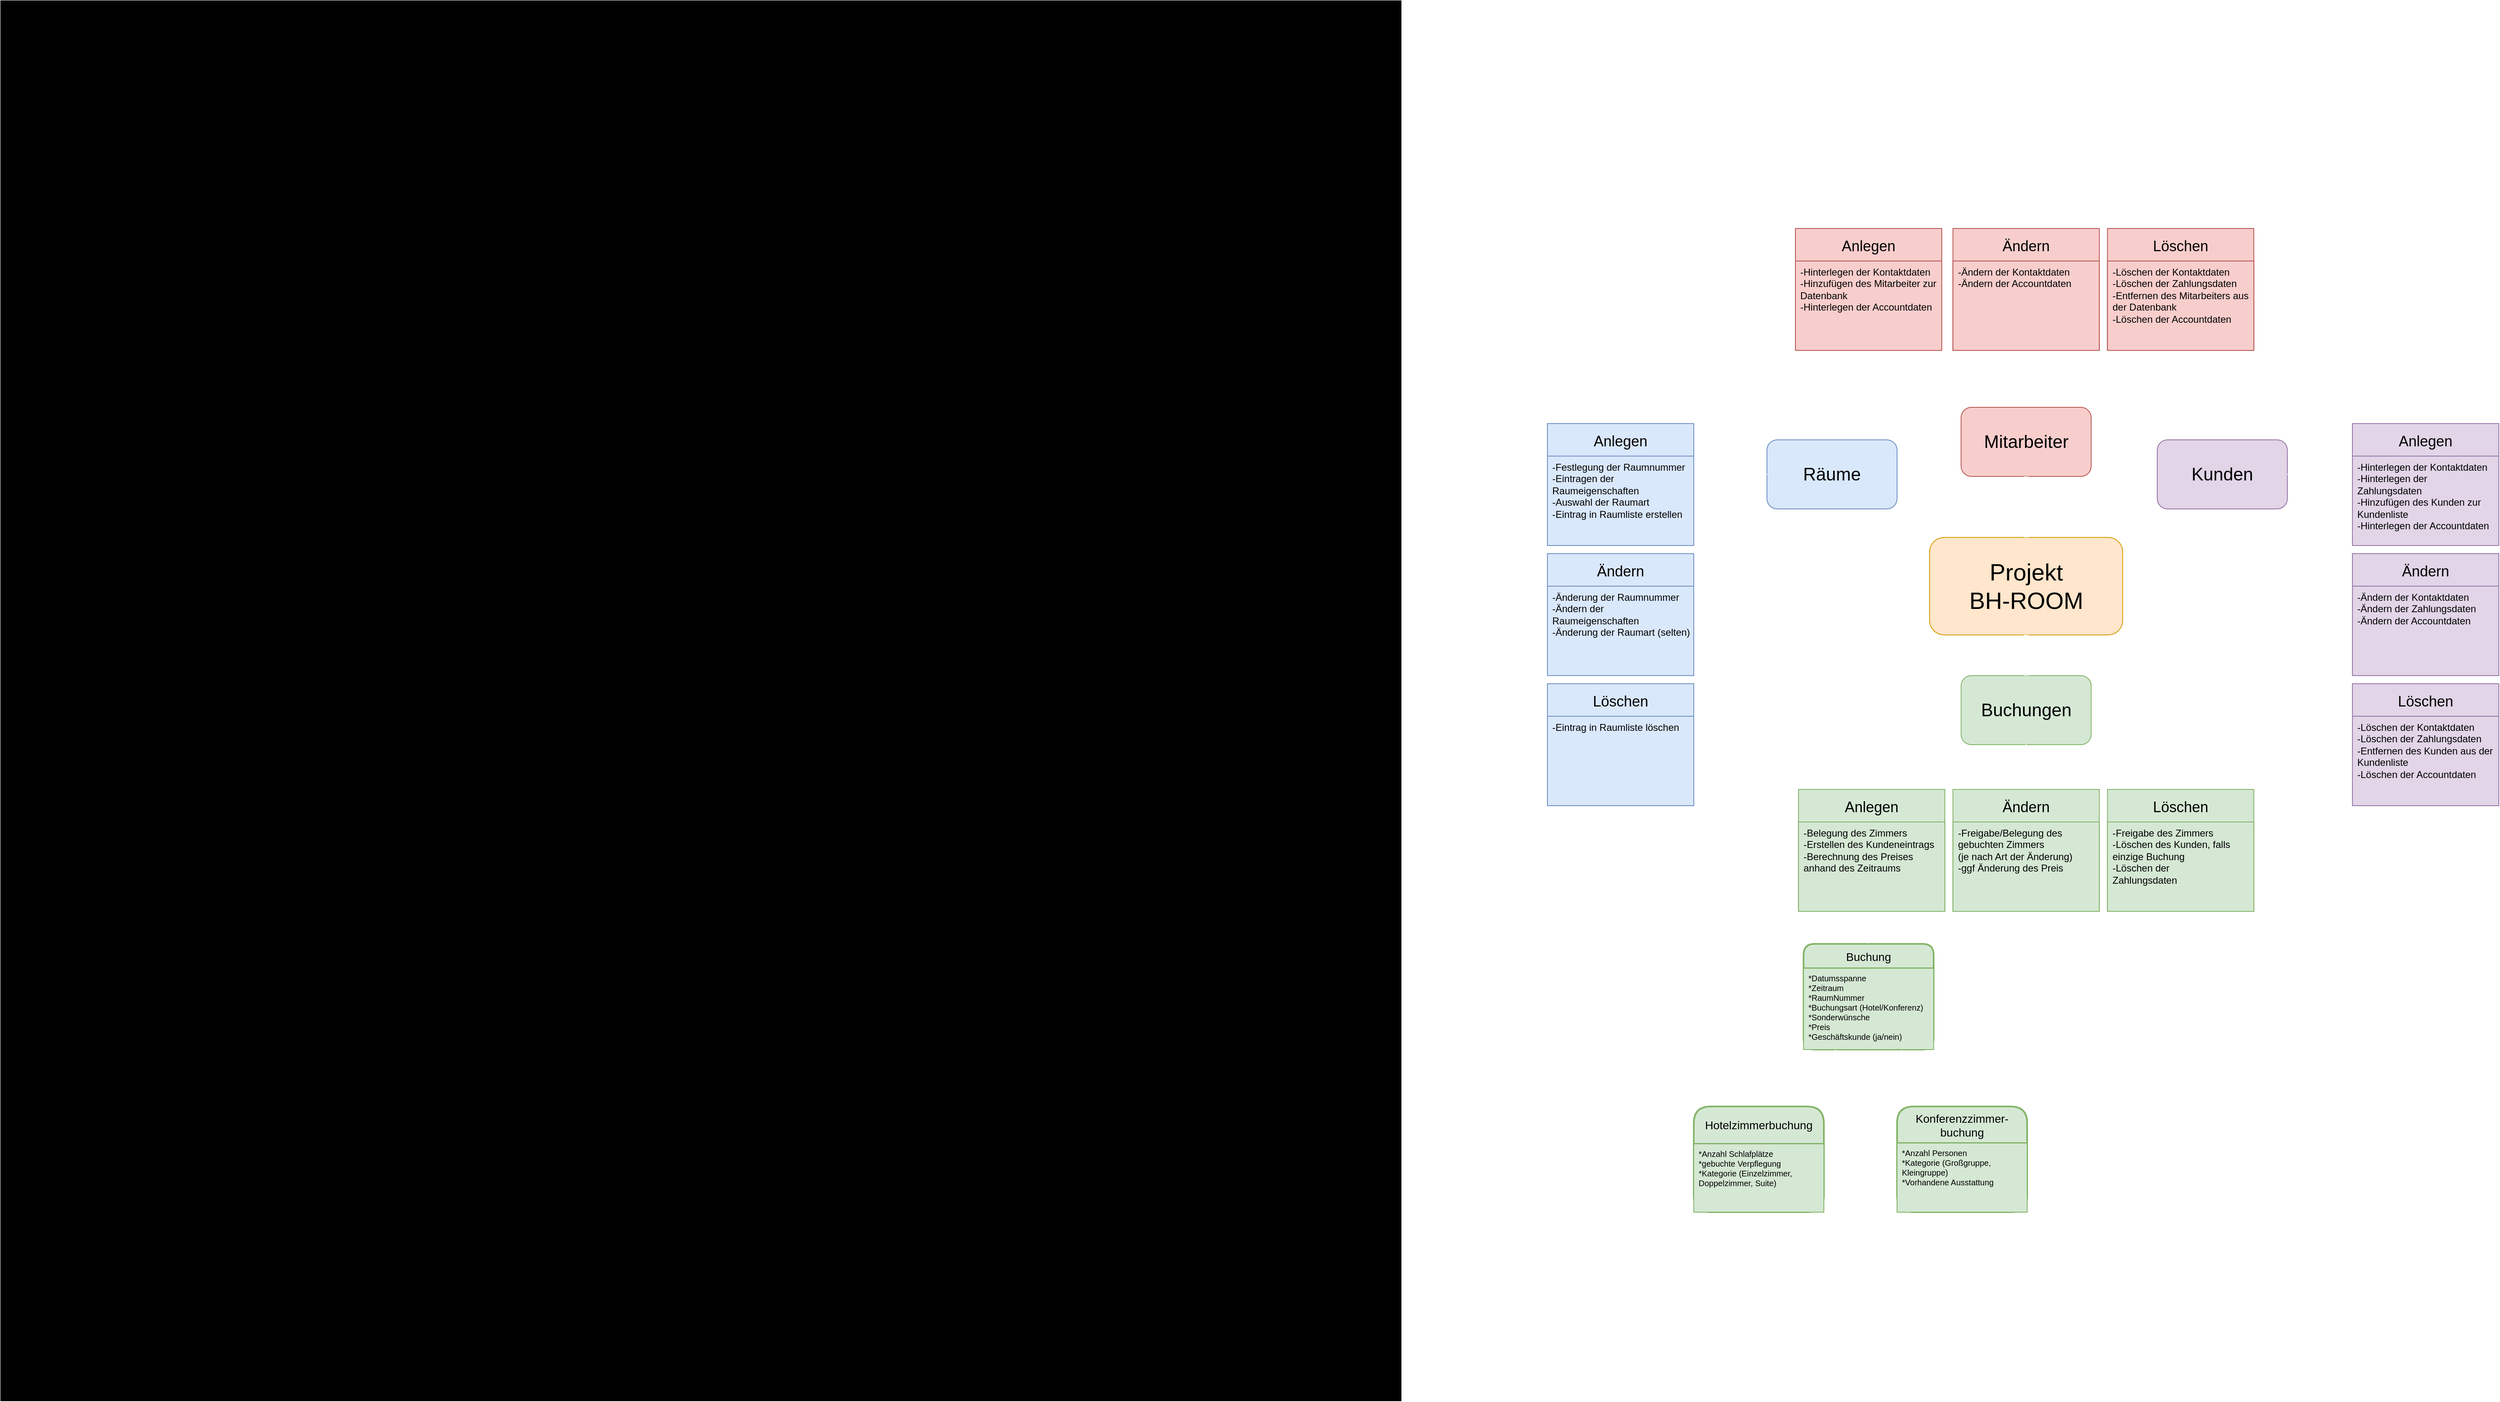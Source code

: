 <mxfile version="14.6.13" type="device"><diagram id="ZupS2DseMIPIlkmNyYX2" name="Seite-1"><mxGraphModel dx="5244" dy="2524" grid="0" gridSize="10" guides="1" tooltips="1" connect="1" arrows="1" fold="1" page="0" pageScale="1" pageWidth="827" pageHeight="1169" background="#FFFFFF" math="0" shadow="0"><root><mxCell id="0"/><mxCell id="1" parent="0"/><mxCell id="fFxycmNwxEmT-jhW8rAR-22" value="" style="whiteSpace=wrap;html=1;aspect=fixed;fillColor=#000000;" vertex="1" parent="1"><mxGeometry x="-2092" y="-620" width="1722" height="1722" as="geometry"/></mxCell><mxCell id="PKp5WVC17weUujgC4OVI-52" value="" style="endArrow=none;html=1;strokeWidth=6;fontSize=18;exitX=0.75;exitY=1;exitDx=0;exitDy=0;entryX=0;entryY=0.25;entryDx=0;entryDy=0;strokeColor=#FFFFFF;" parent="1" source="PKp5WVC17weUujgC4OVI-3" target="PKp5WVC17weUujgC4OVI-4" edge="1"><mxGeometry width="50" height="50" relative="1" as="geometry"><mxPoint x="408.75" y="170" as="sourcePoint"/><mxPoint x="408.75" y="220" as="targetPoint"/></mxGeometry></mxCell><mxCell id="PKp5WVC17weUujgC4OVI-53" value="" style="endArrow=none;html=1;strokeWidth=6;fontSize=18;exitX=0.25;exitY=1;exitDx=0;exitDy=0;entryX=1;entryY=0.25;entryDx=0;entryDy=0;strokeColor=#FFFFFF;" parent="1" source="PKp5WVC17weUujgC4OVI-1" target="PKp5WVC17weUujgC4OVI-4" edge="1"><mxGeometry width="50" height="50" relative="1" as="geometry"><mxPoint x="210" y="15" as="sourcePoint"/><mxPoint x="290" y="80" as="targetPoint"/></mxGeometry></mxCell><mxCell id="5iVlUW-Da2vJphaZGDyE-30" value="Buchung" style="swimlane;childLayout=stackLayout;horizontal=1;startSize=30;horizontalStack=0;rounded=1;fontSize=14;fontStyle=0;strokeWidth=2;resizeParent=0;resizeLast=1;shadow=0;dashed=0;align=center;fillColor=#d5e8d4;strokeColor=#82b366;" parent="1" vertex="1"><mxGeometry x="125" y="540" width="160" height="130" as="geometry"/></mxCell><mxCell id="5iVlUW-Da2vJphaZGDyE-31" value="*Datumsspanne&#10;*Zeitraum&#10;*RaumNummer&#10;*Buchungsart (Hotel/Konferenz)&#10;*Sonderwünsche&#10;*Preis&#10;*Geschäftskunde (ja/nein)&#10;" style="align=left;strokeColor=#82b366;fillColor=#d5e8d4;spacingLeft=4;fontSize=10;verticalAlign=top;resizable=0;rotatable=0;part=1;whiteSpace=wrap;" parent="5iVlUW-Da2vJphaZGDyE-30" vertex="1"><mxGeometry y="30" width="160" height="100" as="geometry"/></mxCell><mxCell id="PKp5WVC17weUujgC4OVI-43" style="rounded=0;orthogonalLoop=1;jettySize=auto;html=1;exitX=0.75;exitY=0;exitDx=0;exitDy=0;entryX=0.25;entryY=1;entryDx=0;entryDy=0;fontSize=18;endArrow=classic;endFill=0;strokeWidth=2;startSize=4;endSize=19;fillColor=#d5e8d4;strokeColor=#FFFFFF;" parent="1" source="5iVlUW-Da2vJphaZGDyE-34" target="5iVlUW-Da2vJphaZGDyE-31" edge="1"><mxGeometry relative="1" as="geometry"/></mxCell><mxCell id="5iVlUW-Da2vJphaZGDyE-34" value="Hotelzimmerbuchung" style="swimlane;childLayout=stackLayout;horizontal=1;startSize=46;horizontalStack=0;rounded=1;fontSize=14;fontStyle=0;strokeWidth=2;resizeParent=0;resizeLast=1;shadow=0;dashed=0;align=center;whiteSpace=wrap;fillColor=#d5e8d4;strokeColor=#82b366;" parent="1" vertex="1"><mxGeometry x="-10" y="740" width="160" height="130" as="geometry"/></mxCell><mxCell id="5iVlUW-Da2vJphaZGDyE-35" value="*Anzahl Schlafplätze&#10;*gebuchte Verpflegung&#10;*Kategorie (Einzelzimmer, Doppelzimmer, Suite)&#10;" style="align=left;strokeColor=#82b366;fillColor=#d5e8d4;spacingLeft=4;fontSize=10;verticalAlign=top;resizable=0;rotatable=0;part=1;whiteSpace=wrap;" parent="5iVlUW-Da2vJphaZGDyE-34" vertex="1"><mxGeometry y="46" width="160" height="84" as="geometry"/></mxCell><mxCell id="PKp5WVC17weUujgC4OVI-44" style="rounded=0;orthogonalLoop=1;jettySize=auto;html=1;exitX=0.25;exitY=0;exitDx=0;exitDy=0;fontSize=18;entryX=0.75;entryY=1;entryDx=0;entryDy=0;endArrow=classic;endFill=0;strokeWidth=2;startSize=4;endSize=19;fillColor=#d5e8d4;strokeColor=#FFFFFF;" parent="1" source="5iVlUW-Da2vJphaZGDyE-39" target="5iVlUW-Da2vJphaZGDyE-31" edge="1"><mxGeometry relative="1" as="geometry"><mxPoint x="300" y="700" as="targetPoint"/></mxGeometry></mxCell><mxCell id="5iVlUW-Da2vJphaZGDyE-39" value="Konferenzzimmer-buchung" style="swimlane;childLayout=stackLayout;horizontal=1;startSize=45;horizontalStack=0;rounded=1;fontSize=14;fontStyle=0;strokeWidth=2;resizeParent=0;resizeLast=1;shadow=0;dashed=0;align=center;whiteSpace=wrap;fillColor=#d5e8d4;strokeColor=#82b366;" parent="1" vertex="1"><mxGeometry x="240" y="740" width="160" height="130" as="geometry"/></mxCell><mxCell id="5iVlUW-Da2vJphaZGDyE-40" value="*Anzahl Personen&#10;*Kategorie (Großgruppe, Kleingruppe)&#10;*Vorhandene Ausstattung" style="align=left;strokeColor=#82b366;fillColor=#d5e8d4;spacingLeft=4;fontSize=10;verticalAlign=top;resizable=0;rotatable=0;part=1;whiteSpace=wrap;" parent="5iVlUW-Da2vJphaZGDyE-39" vertex="1"><mxGeometry y="45" width="160" height="85" as="geometry"/></mxCell><mxCell id="PKp5WVC17weUujgC4OVI-1" value="Kunden" style="whiteSpace=wrap;html=1;rounded=1;fontSize=22;fillColor=#e1d5e7;strokeColor=#9673a6;" parent="1" vertex="1"><mxGeometry x="560" y="-80" width="160" height="85" as="geometry"/></mxCell><mxCell id="PKp5WVC17weUujgC4OVI-2" value="&lt;font style=&quot;font-size: 22px&quot;&gt;Buchungen&lt;/font&gt;" style="whiteSpace=wrap;html=1;rounded=1;fillColor=#d5e8d4;strokeColor=#82b366;" parent="1" vertex="1"><mxGeometry x="318.75" y="210" width="160" height="85" as="geometry"/></mxCell><mxCell id="PKp5WVC17weUujgC4OVI-3" value="Räume" style="whiteSpace=wrap;html=1;rounded=1;fontSize=22;fillColor=#dae8fc;strokeColor=#6c8ebf;" parent="1" vertex="1"><mxGeometry x="80" y="-80" width="160" height="85" as="geometry"/></mxCell><mxCell id="PKp5WVC17weUujgC4OVI-4" value="&lt;font style=&quot;font-size: 29px&quot;&gt;Projekt&lt;br&gt;BH-ROOM&lt;/font&gt;" style="rounded=1;whiteSpace=wrap;html=1;fillColor=#ffe6cc;strokeColor=#d79b00;" parent="1" vertex="1"><mxGeometry x="280" y="40" width="237.5" height="120" as="geometry"/></mxCell><mxCell id="PKp5WVC17weUujgC4OVI-20" value="Anlegen" style="swimlane;fontStyle=0;childLayout=stackLayout;horizontal=1;startSize=40;horizontalStack=0;resizeParent=1;resizeParentMax=0;resizeLast=0;collapsible=1;marginBottom=0;align=center;fontSize=18;rounded=0;fillColor=#d5e8d4;strokeColor=#82b366;" parent="1" vertex="1"><mxGeometry x="118.75" y="350" width="180" height="150" as="geometry"/></mxCell><mxCell id="PKp5WVC17weUujgC4OVI-21" value="-Belegung des Zimmers&#10;-Erstellen des Kundeneintrags&#10;-Berechnung des Preises anhand des Zeitraums" style="text;strokeColor=#82b366;fillColor=#d5e8d4;spacingLeft=4;spacingRight=4;overflow=hidden;rotatable=0;points=[[0,0.5],[1,0.5]];portConstraint=eastwest;fontSize=12;whiteSpace=wrap;rounded=0;" parent="PKp5WVC17weUujgC4OVI-20" vertex="1"><mxGeometry y="40" width="180" height="110" as="geometry"/></mxCell><mxCell id="PKp5WVC17weUujgC4OVI-24" value="Ändern" style="swimlane;fontStyle=0;childLayout=stackLayout;horizontal=1;startSize=40;horizontalStack=0;resizeParent=1;resizeParentMax=0;resizeLast=0;collapsible=1;marginBottom=0;align=center;fontSize=18;rounded=0;fillColor=#d5e8d4;strokeColor=#82b366;" parent="1" vertex="1"><mxGeometry x="308.75" y="350" width="180" height="150" as="geometry"/></mxCell><mxCell id="PKp5WVC17weUujgC4OVI-25" value="-Freigabe/Belegung des &#10;gebuchten Zimmers&#10;(je nach Art der Änderung)&#10;-ggf Änderung des Preis" style="text;strokeColor=#82b366;fillColor=#d5e8d4;spacingLeft=4;spacingRight=4;overflow=hidden;rotatable=0;points=[[0,0.5],[1,0.5]];portConstraint=eastwest;fontSize=12;whiteSpace=wrap;rounded=0;" parent="PKp5WVC17weUujgC4OVI-24" vertex="1"><mxGeometry y="40" width="180" height="110" as="geometry"/></mxCell><mxCell id="PKp5WVC17weUujgC4OVI-26" value="Löschen" style="swimlane;fontStyle=0;childLayout=stackLayout;horizontal=1;startSize=40;horizontalStack=0;resizeParent=1;resizeParentMax=0;resizeLast=0;collapsible=1;marginBottom=0;align=center;fontSize=18;rounded=0;fillColor=#d5e8d4;strokeColor=#82b366;" parent="1" vertex="1"><mxGeometry x="498.75" y="350" width="180" height="150" as="geometry"/></mxCell><mxCell id="PKp5WVC17weUujgC4OVI-27" value="-Freigabe des Zimmers&#10;-Löschen des Kunden, falls einzige Buchung&#10;-Löschen der &#10;Zahlungsdaten" style="text;strokeColor=#82b366;fillColor=#d5e8d4;spacingLeft=4;spacingRight=4;overflow=hidden;rotatable=0;points=[[0,0.5],[1,0.5]];portConstraint=eastwest;fontSize=12;whiteSpace=wrap;rounded=0;" parent="PKp5WVC17weUujgC4OVI-26" vertex="1"><mxGeometry y="40" width="180" height="110" as="geometry"/></mxCell><mxCell id="PKp5WVC17weUujgC4OVI-28" value="Anlegen" style="swimlane;fontStyle=0;childLayout=stackLayout;horizontal=1;startSize=40;horizontalStack=0;resizeParent=1;resizeParentMax=0;resizeLast=0;collapsible=1;marginBottom=0;align=center;fontSize=18;rounded=0;fillColor=#e1d5e7;strokeColor=#9673a6;" parent="1" vertex="1"><mxGeometry x="800" y="-100" width="180" height="150" as="geometry"/></mxCell><mxCell id="PKp5WVC17weUujgC4OVI-29" value="-Hinterlegen der Kontaktdaten&#10;-Hinterlegen der &#10;Zahlungsdaten&#10;-Hinzufügen des Kunden zur Kundenliste&#10;-Hinterlegen der Accountdaten" style="text;strokeColor=#9673a6;fillColor=#e1d5e7;spacingLeft=4;spacingRight=4;overflow=hidden;rotatable=0;points=[[0,0.5],[1,0.5]];portConstraint=eastwest;fontSize=12;whiteSpace=wrap;rounded=0;" parent="PKp5WVC17weUujgC4OVI-28" vertex="1"><mxGeometry y="40" width="180" height="110" as="geometry"/></mxCell><mxCell id="PKp5WVC17weUujgC4OVI-30" value="Ändern" style="swimlane;fontStyle=0;childLayout=stackLayout;horizontal=1;startSize=40;horizontalStack=0;resizeParent=1;resizeParentMax=0;resizeLast=0;collapsible=1;marginBottom=0;align=center;fontSize=18;rounded=0;fillColor=#e1d5e7;strokeColor=#9673a6;" parent="1" vertex="1"><mxGeometry x="800" y="60" width="180" height="150" as="geometry"/></mxCell><mxCell id="PKp5WVC17weUujgC4OVI-31" value="-Ändern der Kontaktdaten&#10;-Ändern der Zahlungsdaten&#10;-Ändern der Accountdaten" style="text;strokeColor=#9673a6;fillColor=#e1d5e7;spacingLeft=4;spacingRight=4;overflow=hidden;rotatable=0;points=[[0,0.5],[1,0.5]];portConstraint=eastwest;fontSize=12;whiteSpace=wrap;rounded=0;" parent="PKp5WVC17weUujgC4OVI-30" vertex="1"><mxGeometry y="40" width="180" height="110" as="geometry"/></mxCell><mxCell id="PKp5WVC17weUujgC4OVI-32" value="Löschen" style="swimlane;fontStyle=0;childLayout=stackLayout;horizontal=1;startSize=40;horizontalStack=0;resizeParent=1;resizeParentMax=0;resizeLast=0;collapsible=1;marginBottom=0;align=center;fontSize=18;rounded=0;fillColor=#e1d5e7;strokeColor=#9673a6;" parent="1" vertex="1"><mxGeometry x="800" y="220" width="180" height="150" as="geometry"/></mxCell><mxCell id="PKp5WVC17weUujgC4OVI-33" value="-Löschen der Kontaktdaten&#10;-Löschen der Zahlungsdaten&#10;-Entfernen des Kunden aus der Kundenliste&#10;-Löschen der Accountdaten" style="text;strokeColor=#9673a6;fillColor=#e1d5e7;spacingLeft=4;spacingRight=4;overflow=hidden;rotatable=0;points=[[0,0.5],[1,0.5]];portConstraint=eastwest;fontSize=12;whiteSpace=wrap;rounded=0;" parent="PKp5WVC17weUujgC4OVI-32" vertex="1"><mxGeometry y="40" width="180" height="110" as="geometry"/></mxCell><mxCell id="PKp5WVC17weUujgC4OVI-42" value="" style="endArrow=classic;html=1;fontSize=18;entryX=0.5;entryY=0;entryDx=0;entryDy=0;fillColor=#d5e8d4;strokeColor=#FFFFFF;" parent="1" target="5iVlUW-Da2vJphaZGDyE-30" edge="1"><mxGeometry width="50" height="50" relative="1" as="geometry"><mxPoint x="205" y="501" as="sourcePoint"/><mxPoint x="520" y="350" as="targetPoint"/></mxGeometry></mxCell><mxCell id="PKp5WVC17weUujgC4OVI-48" value="" style="endArrow=classic;html=1;strokeWidth=2;fontSize=18;exitX=0.5;exitY=1;exitDx=0;exitDy=0;entryX=0.5;entryY=0;entryDx=0;entryDy=0;strokeColor=#FFFFFF;" parent="1" source="PKp5WVC17weUujgC4OVI-2" target="PKp5WVC17weUujgC4OVI-24" edge="1"><mxGeometry width="50" height="50" relative="1" as="geometry"><mxPoint x="570" y="340" as="sourcePoint"/><mxPoint x="520" y="250" as="targetPoint"/></mxGeometry></mxCell><mxCell id="PKp5WVC17weUujgC4OVI-49" value="" style="endArrow=classic;html=1;strokeWidth=2;fontSize=18;exitX=0.5;exitY=1;exitDx=0;exitDy=0;entryX=0.5;entryY=0;entryDx=0;entryDy=0;edgeStyle=orthogonalEdgeStyle;rounded=0;strokeColor=#FFFFFF;" parent="1" source="PKp5WVC17weUujgC4OVI-2" target="PKp5WVC17weUujgC4OVI-20" edge="1"><mxGeometry width="50" height="50" relative="1" as="geometry"><mxPoint x="470" y="300" as="sourcePoint"/><mxPoint x="520" y="250" as="targetPoint"/></mxGeometry></mxCell><mxCell id="PKp5WVC17weUujgC4OVI-50" value="" style="endArrow=classic;html=1;strokeWidth=2;fontSize=18;exitX=0.5;exitY=1;exitDx=0;exitDy=0;entryX=0.5;entryY=0;entryDx=0;entryDy=0;rounded=0;edgeStyle=orthogonalEdgeStyle;strokeColor=#FFFFFF;" parent="1" source="PKp5WVC17weUujgC4OVI-2" target="PKp5WVC17weUujgC4OVI-26" edge="1"><mxGeometry width="50" height="50" relative="1" as="geometry"><mxPoint x="470" y="300" as="sourcePoint"/><mxPoint x="620" y="260" as="targetPoint"/></mxGeometry></mxCell><mxCell id="PKp5WVC17weUujgC4OVI-51" value="" style="endArrow=none;html=1;strokeWidth=6;fontSize=18;exitX=0.5;exitY=1;exitDx=0;exitDy=0;entryX=0.5;entryY=0;entryDx=0;entryDy=0;strokeColor=#FFFFFF;" parent="1" source="PKp5WVC17weUujgC4OVI-4" target="PKp5WVC17weUujgC4OVI-2" edge="1"><mxGeometry width="50" height="50" relative="1" as="geometry"><mxPoint x="470" y="300" as="sourcePoint"/><mxPoint x="520" y="250" as="targetPoint"/></mxGeometry></mxCell><mxCell id="PKp5WVC17weUujgC4OVI-54" value="" style="endArrow=classic;html=1;strokeWidth=2;fontSize=18;rounded=0;edgeStyle=orthogonalEdgeStyle;exitX=1;exitY=0.5;exitDx=0;exitDy=0;entryX=0;entryY=0.5;entryDx=0;entryDy=0;strokeColor=#FFFFFF;" parent="1" source="PKp5WVC17weUujgC4OVI-1" target="PKp5WVC17weUujgC4OVI-29" edge="1"><mxGeometry width="50" height="50" relative="1" as="geometry"><mxPoint x="740" y="300" as="sourcePoint"/><mxPoint x="790" y="250" as="targetPoint"/></mxGeometry></mxCell><mxCell id="PKp5WVC17weUujgC4OVI-55" value="" style="endArrow=classic;html=1;strokeWidth=2;fontSize=18;rounded=0;edgeStyle=orthogonalEdgeStyle;exitX=1;exitY=0.5;exitDx=0;exitDy=0;entryX=0;entryY=0.5;entryDx=0;entryDy=0;strokeColor=#FFFFFF;" parent="1" source="PKp5WVC17weUujgC4OVI-1" target="PKp5WVC17weUujgC4OVI-31" edge="1"><mxGeometry width="50" height="50" relative="1" as="geometry"><mxPoint x="730" y="-27.5" as="sourcePoint"/><mxPoint x="810" y="5" as="targetPoint"/></mxGeometry></mxCell><mxCell id="PKp5WVC17weUujgC4OVI-56" value="" style="endArrow=classic;html=1;strokeWidth=2;fontSize=18;rounded=0;edgeStyle=orthogonalEdgeStyle;exitX=1;exitY=0.5;exitDx=0;exitDy=0;entryX=0;entryY=0.5;entryDx=0;entryDy=0;strokeColor=#FFFFFF;" parent="1" source="PKp5WVC17weUujgC4OVI-1" target="PKp5WVC17weUujgC4OVI-33" edge="1"><mxGeometry width="50" height="50" relative="1" as="geometry"><mxPoint x="730" y="-27.5" as="sourcePoint"/><mxPoint x="810" y="165" as="targetPoint"/></mxGeometry></mxCell><mxCell id="PKp5WVC17weUujgC4OVI-57" value="Anlegen" style="swimlane;fontStyle=0;childLayout=stackLayout;horizontal=1;startSize=40;horizontalStack=0;resizeParent=1;resizeParentMax=0;resizeLast=0;collapsible=1;marginBottom=0;align=center;fontSize=18;rounded=0;fillColor=#dae8fc;strokeColor=#6c8ebf;" parent="1" vertex="1"><mxGeometry x="-190" y="-100" width="180" height="150" as="geometry"/></mxCell><mxCell id="PKp5WVC17weUujgC4OVI-58" value="-Festlegung der Raumnummer&#10;-Eintragen der Raumeigenschaften&#10;-Auswahl der Raumart&#10;-Eintrag in Raumliste erstellen&#10;" style="text;strokeColor=#6c8ebf;fillColor=#dae8fc;spacingLeft=4;spacingRight=4;overflow=hidden;rotatable=0;points=[[0,0.5],[1,0.5]];portConstraint=eastwest;fontSize=12;whiteSpace=wrap;rounded=0;" parent="PKp5WVC17weUujgC4OVI-57" vertex="1"><mxGeometry y="40" width="180" height="110" as="geometry"/></mxCell><mxCell id="PKp5WVC17weUujgC4OVI-59" value="Ändern" style="swimlane;fontStyle=0;childLayout=stackLayout;horizontal=1;startSize=40;horizontalStack=0;resizeParent=1;resizeParentMax=0;resizeLast=0;collapsible=1;marginBottom=0;align=center;fontSize=18;rounded=0;fillColor=#dae8fc;strokeColor=#6c8ebf;" parent="1" vertex="1"><mxGeometry x="-190" y="60" width="180" height="150" as="geometry"/></mxCell><mxCell id="PKp5WVC17weUujgC4OVI-60" value="-Änderung der Raumnummer&#10;-Ändern der Raumeigenschaften&#10;-Änderung der Raumart (selten)&#10;" style="text;strokeColor=#6c8ebf;fillColor=#dae8fc;spacingLeft=4;spacingRight=4;overflow=hidden;rotatable=0;points=[[0,0.5],[1,0.5]];portConstraint=eastwest;fontSize=12;whiteSpace=wrap;rounded=0;" parent="PKp5WVC17weUujgC4OVI-59" vertex="1"><mxGeometry y="40" width="180" height="110" as="geometry"/></mxCell><mxCell id="PKp5WVC17weUujgC4OVI-61" value="Löschen" style="swimlane;fontStyle=0;childLayout=stackLayout;horizontal=1;startSize=40;horizontalStack=0;resizeParent=1;resizeParentMax=0;resizeLast=0;collapsible=1;marginBottom=0;align=center;fontSize=18;rounded=0;fillColor=#dae8fc;strokeColor=#6c8ebf;" parent="1" vertex="1"><mxGeometry x="-190" y="220" width="180" height="150" as="geometry"/></mxCell><mxCell id="PKp5WVC17weUujgC4OVI-62" value="-Eintrag in Raumliste löschen&#10;" style="text;strokeColor=#6c8ebf;fillColor=#dae8fc;spacingLeft=4;spacingRight=4;overflow=hidden;rotatable=0;points=[[0,0.5],[1,0.5]];portConstraint=eastwest;fontSize=12;whiteSpace=wrap;rounded=0;" parent="PKp5WVC17weUujgC4OVI-61" vertex="1"><mxGeometry y="40" width="180" height="110" as="geometry"/></mxCell><mxCell id="PKp5WVC17weUujgC4OVI-63" value="" style="endArrow=classic;html=1;strokeWidth=2;fontSize=18;rounded=0;edgeStyle=orthogonalEdgeStyle;exitX=0;exitY=0.5;exitDx=0;exitDy=0;entryX=1;entryY=0.5;entryDx=0;entryDy=0;strokeColor=#FFFFFF;" parent="1" source="PKp5WVC17weUujgC4OVI-3" target="PKp5WVC17weUujgC4OVI-58" edge="1"><mxGeometry width="50" height="50" relative="1" as="geometry"><mxPoint x="-480" y="-220" as="sourcePoint"/><mxPoint x="-400" y="-187.5" as="targetPoint"/><Array as="points"><mxPoint x="30" y="-37"/><mxPoint x="30" y="-5"/></Array></mxGeometry></mxCell><mxCell id="PKp5WVC17weUujgC4OVI-65" value="" style="endArrow=classic;html=1;strokeWidth=2;fontSize=18;rounded=0;edgeStyle=orthogonalEdgeStyle;exitX=0;exitY=0.5;exitDx=0;exitDy=0;entryX=1;entryY=0.5;entryDx=0;entryDy=0;strokeColor=#FFFFFF;" parent="1" source="PKp5WVC17weUujgC4OVI-3" target="PKp5WVC17weUujgC4OVI-62" edge="1"><mxGeometry width="50" height="50" relative="1" as="geometry"><mxPoint x="-480" y="-220" as="sourcePoint"/><mxPoint x="-400" y="132.5" as="targetPoint"/><Array as="points"><mxPoint x="30" y="-37"/><mxPoint x="30" y="315"/></Array></mxGeometry></mxCell><mxCell id="PKp5WVC17weUujgC4OVI-66" value="" style="endArrow=classic;html=1;strokeWidth=2;fontSize=18;exitX=0;exitY=0.5;exitDx=0;exitDy=0;entryX=1;entryY=0.5;entryDx=0;entryDy=0;edgeStyle=orthogonalEdgeStyle;rounded=0;strokeColor=#FFFFFF;" parent="1" source="PKp5WVC17weUujgC4OVI-3" target="PKp5WVC17weUujgC4OVI-60" edge="1"><mxGeometry width="50" height="50" relative="1" as="geometry"><mxPoint x="90" y="100" as="sourcePoint"/><mxPoint x="140" y="50" as="targetPoint"/><Array as="points"><mxPoint x="30" y="-37"/><mxPoint x="30" y="155"/></Array></mxGeometry></mxCell><mxCell id="fFxycmNwxEmT-jhW8rAR-18" style="edgeStyle=orthogonalEdgeStyle;rounded=0;orthogonalLoop=1;jettySize=auto;html=1;entryX=0.5;entryY=1;entryDx=0;entryDy=0;strokeWidth=2;strokeColor=#FFFFFF;" edge="1" parent="1" source="fFxycmNwxEmT-jhW8rAR-9" target="fFxycmNwxEmT-jhW8rAR-12"><mxGeometry relative="1" as="geometry"/></mxCell><mxCell id="fFxycmNwxEmT-jhW8rAR-20" style="edgeStyle=orthogonalEdgeStyle;rounded=0;orthogonalLoop=1;jettySize=auto;html=1;entryX=0.5;entryY=1;entryDx=0;entryDy=0;strokeWidth=2;strokeColor=#FFFFFF;" edge="1" parent="1" source="fFxycmNwxEmT-jhW8rAR-9" target="fFxycmNwxEmT-jhW8rAR-14"><mxGeometry relative="1" as="geometry"><Array as="points"><mxPoint x="399" y="-141"/><mxPoint x="589" y="-141"/></Array></mxGeometry></mxCell><mxCell id="fFxycmNwxEmT-jhW8rAR-21" style="edgeStyle=orthogonalEdgeStyle;rounded=0;orthogonalLoop=1;jettySize=auto;html=1;entryX=0.5;entryY=1;entryDx=0;entryDy=0;strokeWidth=2;strokeColor=#FFFFFF;" edge="1" parent="1" source="fFxycmNwxEmT-jhW8rAR-9" target="fFxycmNwxEmT-jhW8rAR-10"><mxGeometry relative="1" as="geometry"><Array as="points"><mxPoint x="399" y="-140"/><mxPoint x="205" y="-140"/></Array></mxGeometry></mxCell><mxCell id="fFxycmNwxEmT-jhW8rAR-9" value="Mitarbeiter" style="whiteSpace=wrap;html=1;rounded=1;fontSize=22;fillColor=#f8cecc;strokeColor=#b85450;" vertex="1" parent="1"><mxGeometry x="318.75" y="-120" width="160" height="85" as="geometry"/></mxCell><mxCell id="fFxycmNwxEmT-jhW8rAR-10" value="Anlegen" style="swimlane;fontStyle=0;childLayout=stackLayout;horizontal=1;startSize=40;horizontalStack=0;resizeParent=1;resizeParentMax=0;resizeLast=0;collapsible=1;marginBottom=0;align=center;fontSize=18;rounded=0;fillColor=#f8cecc;strokeColor=#b85450;" vertex="1" parent="1"><mxGeometry x="115" y="-340" width="180" height="150" as="geometry"/></mxCell><mxCell id="fFxycmNwxEmT-jhW8rAR-11" value="-Hinterlegen der Kontaktdaten&#10;-Hinzufügen des Mitarbeiter zur Datenbank&#10;-Hinterlegen der Accountdaten" style="text;strokeColor=#b85450;fillColor=#f8cecc;spacingLeft=4;spacingRight=4;overflow=hidden;rotatable=0;points=[[0,0.5],[1,0.5]];portConstraint=eastwest;fontSize=12;whiteSpace=wrap;rounded=0;" vertex="1" parent="fFxycmNwxEmT-jhW8rAR-10"><mxGeometry y="40" width="180" height="110" as="geometry"/></mxCell><mxCell id="fFxycmNwxEmT-jhW8rAR-12" value="Ändern" style="swimlane;fontStyle=0;childLayout=stackLayout;horizontal=1;startSize=40;horizontalStack=0;resizeParent=1;resizeParentMax=0;resizeLast=0;collapsible=1;marginBottom=0;align=center;fontSize=18;rounded=0;fillColor=#f8cecc;strokeColor=#b85450;" vertex="1" parent="1"><mxGeometry x="308.75" y="-340" width="180" height="150" as="geometry"/></mxCell><mxCell id="fFxycmNwxEmT-jhW8rAR-13" value="-Ändern der Kontaktdaten&#10;-Ändern der Accountdaten" style="text;strokeColor=#b85450;fillColor=#f8cecc;spacingLeft=4;spacingRight=4;overflow=hidden;rotatable=0;points=[[0,0.5],[1,0.5]];portConstraint=eastwest;fontSize=12;whiteSpace=wrap;rounded=0;" vertex="1" parent="fFxycmNwxEmT-jhW8rAR-12"><mxGeometry y="40" width="180" height="110" as="geometry"/></mxCell><mxCell id="fFxycmNwxEmT-jhW8rAR-14" value="Löschen" style="swimlane;fontStyle=0;childLayout=stackLayout;horizontal=1;startSize=40;horizontalStack=0;resizeParent=1;resizeParentMax=0;resizeLast=0;collapsible=1;marginBottom=0;align=center;fontSize=18;rounded=0;fillColor=#f8cecc;strokeColor=#b85450;" vertex="1" parent="1"><mxGeometry x="498.75" y="-340" width="180" height="150" as="geometry"/></mxCell><mxCell id="fFxycmNwxEmT-jhW8rAR-15" value="-Löschen der Kontaktdaten&#10;-Löschen der Zahlungsdaten&#10;-Entfernen des Mitarbeiters aus der Datenbank&#10;-Löschen der Accountdaten" style="text;strokeColor=#b85450;fillColor=#f8cecc;spacingLeft=4;spacingRight=4;overflow=hidden;rotatable=0;points=[[0,0.5],[1,0.5]];portConstraint=eastwest;fontSize=12;whiteSpace=wrap;rounded=0;" vertex="1" parent="fFxycmNwxEmT-jhW8rAR-14"><mxGeometry y="40" width="180" height="110" as="geometry"/></mxCell><mxCell id="fFxycmNwxEmT-jhW8rAR-17" value="" style="endArrow=none;html=1;strokeWidth=6;fontSize=18;exitX=0.5;exitY=1;exitDx=0;exitDy=0;entryX=0.5;entryY=0;entryDx=0;entryDy=0;strokeColor=#FFFFFF;" edge="1" parent="1" source="fFxycmNwxEmT-jhW8rAR-9" target="PKp5WVC17weUujgC4OVI-4"><mxGeometry width="50" height="50" relative="1" as="geometry"><mxPoint x="610" y="15" as="sourcePoint"/><mxPoint x="527.5" y="80" as="targetPoint"/></mxGeometry></mxCell></root></mxGraphModel></diagram></mxfile>